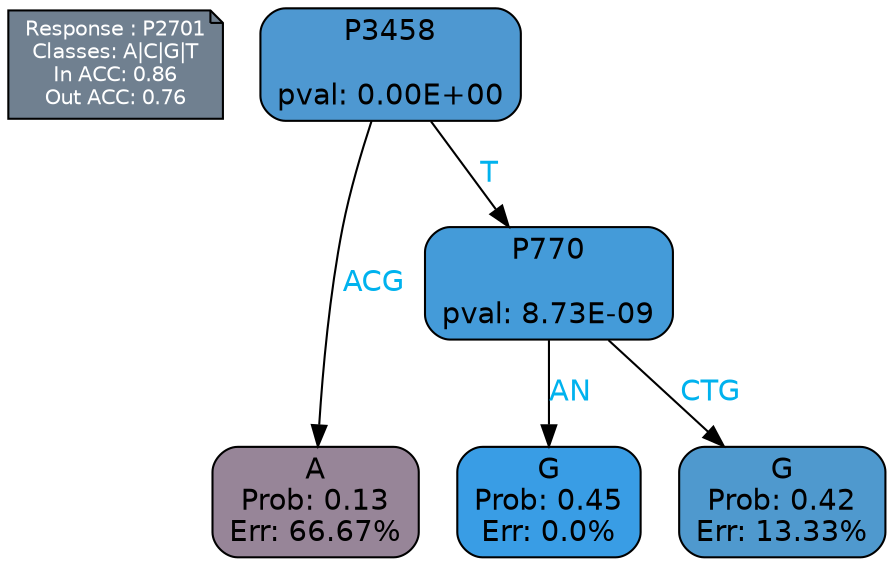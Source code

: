 digraph Tree {
node [shape=box, style="filled, rounded", color="black", fontname=helvetica] ;
graph [ranksep=equally, splines=polylines, bgcolor=transparent, dpi=600] ;
edge [fontname=helvetica] ;
LEGEND [label="Response : P2701
Classes: A|C|G|T
In ACC: 0.86
Out ACC: 0.76
",shape=note,align=left,style=filled,fillcolor="slategray",fontcolor="white",fontsize=10];1 [label="P3458

pval: 0.00E+00", fillcolor="#4e98d1"] ;
2 [label="A
Prob: 0.13
Err: 66.67%", fillcolor="#978598"] ;
3 [label="P770

pval: 8.73E-09", fillcolor="#449bd9"] ;
4 [label="G
Prob: 0.45
Err: 0.0%", fillcolor="#399de5"] ;
5 [label="G
Prob: 0.42
Err: 13.33%", fillcolor="#4f99ce"] ;
1 -> 2 [label="ACG",fontcolor=deepskyblue2] ;
1 -> 3 [label="T",fontcolor=deepskyblue2] ;
3 -> 4 [label="AN",fontcolor=deepskyblue2] ;
3 -> 5 [label="CTG",fontcolor=deepskyblue2] ;
{rank = same; 2;4;5;}{rank = same; LEGEND;1;}}